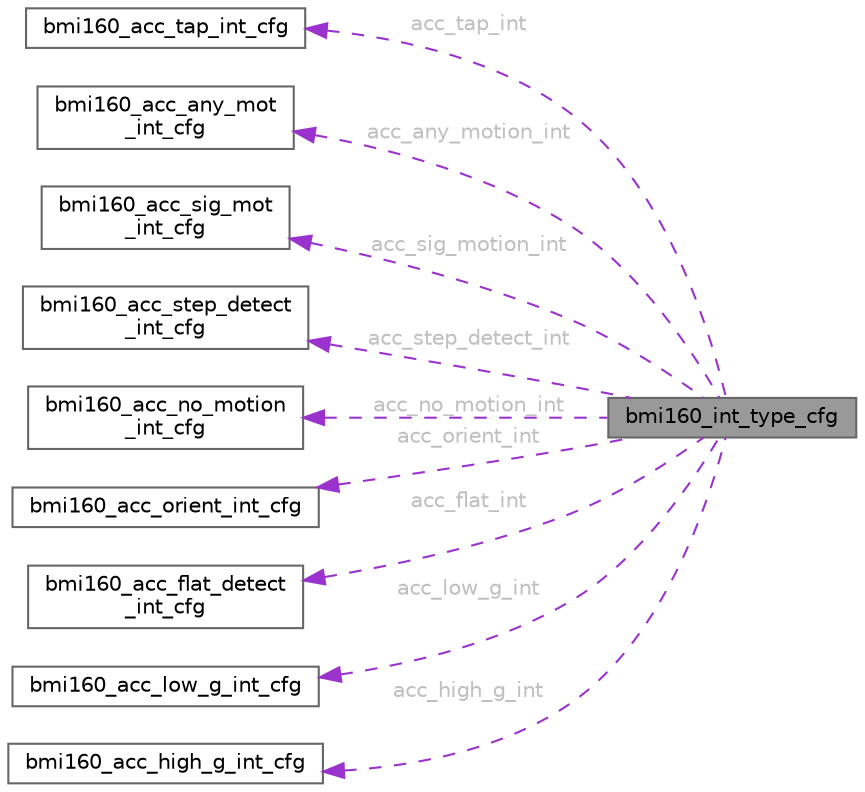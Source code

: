 digraph "bmi160_int_type_cfg"
{
 // LATEX_PDF_SIZE
  bgcolor="transparent";
  edge [fontname=Helvetica,fontsize=10,labelfontname=Helvetica,labelfontsize=10];
  node [fontname=Helvetica,fontsize=10,shape=box,height=0.2,width=0.4];
  rankdir="LR";
  Node1 [id="Node000001",label="bmi160_int_type_cfg",height=0.2,width=0.4,color="gray40", fillcolor="grey60", style="filled", fontcolor="black",tooltip=" "];
  Node2 -> Node1 [id="edge1_Node000001_Node000002",dir="back",color="darkorchid3",style="dashed",tooltip=" ",label=" acc_tap_int",fontcolor="grey" ];
  Node2 [id="Node000002",label="bmi160_acc_tap_int_cfg",height=0.2,width=0.4,color="gray40", fillcolor="white", style="filled",URL="$structbmi160__acc__tap__int__cfg.html",tooltip=" "];
  Node3 -> Node1 [id="edge2_Node000001_Node000003",dir="back",color="darkorchid3",style="dashed",tooltip=" ",label=" acc_any_motion_int",fontcolor="grey" ];
  Node3 [id="Node000003",label="bmi160_acc_any_mot\l_int_cfg",height=0.2,width=0.4,color="gray40", fillcolor="white", style="filled",URL="$structbmi160__acc__any__mot__int__cfg.html",tooltip=" "];
  Node4 -> Node1 [id="edge3_Node000001_Node000004",dir="back",color="darkorchid3",style="dashed",tooltip=" ",label=" acc_sig_motion_int",fontcolor="grey" ];
  Node4 [id="Node000004",label="bmi160_acc_sig_mot\l_int_cfg",height=0.2,width=0.4,color="gray40", fillcolor="white", style="filled",URL="$structbmi160__acc__sig__mot__int__cfg.html",tooltip=" "];
  Node5 -> Node1 [id="edge4_Node000001_Node000005",dir="back",color="darkorchid3",style="dashed",tooltip=" ",label=" acc_step_detect_int",fontcolor="grey" ];
  Node5 [id="Node000005",label="bmi160_acc_step_detect\l_int_cfg",height=0.2,width=0.4,color="gray40", fillcolor="white", style="filled",URL="$structbmi160__acc__step__detect__int__cfg.html",tooltip=" "];
  Node6 -> Node1 [id="edge5_Node000001_Node000006",dir="back",color="darkorchid3",style="dashed",tooltip=" ",label=" acc_no_motion_int",fontcolor="grey" ];
  Node6 [id="Node000006",label="bmi160_acc_no_motion\l_int_cfg",height=0.2,width=0.4,color="gray40", fillcolor="white", style="filled",URL="$structbmi160__acc__no__motion__int__cfg.html",tooltip=" "];
  Node7 -> Node1 [id="edge6_Node000001_Node000007",dir="back",color="darkorchid3",style="dashed",tooltip=" ",label=" acc_orient_int",fontcolor="grey" ];
  Node7 [id="Node000007",label="bmi160_acc_orient_int_cfg",height=0.2,width=0.4,color="gray40", fillcolor="white", style="filled",URL="$structbmi160__acc__orient__int__cfg.html",tooltip=" "];
  Node8 -> Node1 [id="edge7_Node000001_Node000008",dir="back",color="darkorchid3",style="dashed",tooltip=" ",label=" acc_flat_int",fontcolor="grey" ];
  Node8 [id="Node000008",label="bmi160_acc_flat_detect\l_int_cfg",height=0.2,width=0.4,color="gray40", fillcolor="white", style="filled",URL="$structbmi160__acc__flat__detect__int__cfg.html",tooltip=" "];
  Node9 -> Node1 [id="edge8_Node000001_Node000009",dir="back",color="darkorchid3",style="dashed",tooltip=" ",label=" acc_low_g_int",fontcolor="grey" ];
  Node9 [id="Node000009",label="bmi160_acc_low_g_int_cfg",height=0.2,width=0.4,color="gray40", fillcolor="white", style="filled",URL="$structbmi160__acc__low__g__int__cfg.html",tooltip=" "];
  Node10 -> Node1 [id="edge9_Node000001_Node000010",dir="back",color="darkorchid3",style="dashed",tooltip=" ",label=" acc_high_g_int",fontcolor="grey" ];
  Node10 [id="Node000010",label="bmi160_acc_high_g_int_cfg",height=0.2,width=0.4,color="gray40", fillcolor="white", style="filled",URL="$structbmi160__acc__high__g__int__cfg.html",tooltip=" "];
}
